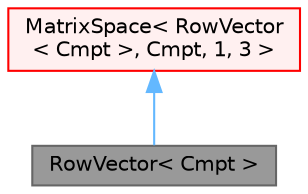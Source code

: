digraph "RowVector&lt; Cmpt &gt;"
{
 // LATEX_PDF_SIZE
  bgcolor="transparent";
  edge [fontname=Helvetica,fontsize=10,labelfontname=Helvetica,labelfontsize=10];
  node [fontname=Helvetica,fontsize=10,shape=box,height=0.2,width=0.4];
  Node1 [id="Node000001",label="RowVector\< Cmpt \>",height=0.2,width=0.4,color="gray40", fillcolor="grey60", style="filled", fontcolor="black",tooltip="Templated 3D row-vector derived from MatrixSpace adding construction from 3 components and element ac..."];
  Node2 -> Node1 [id="edge1_Node000001_Node000002",dir="back",color="steelblue1",style="solid",tooltip=" "];
  Node2 [id="Node000002",label="MatrixSpace\< RowVector\l\< Cmpt \>, Cmpt, 1, 3 \>",height=0.2,width=0.4,color="red", fillcolor="#FFF0F0", style="filled",URL="$classFoam_1_1MatrixSpace.html",tooltip=" "];
}
